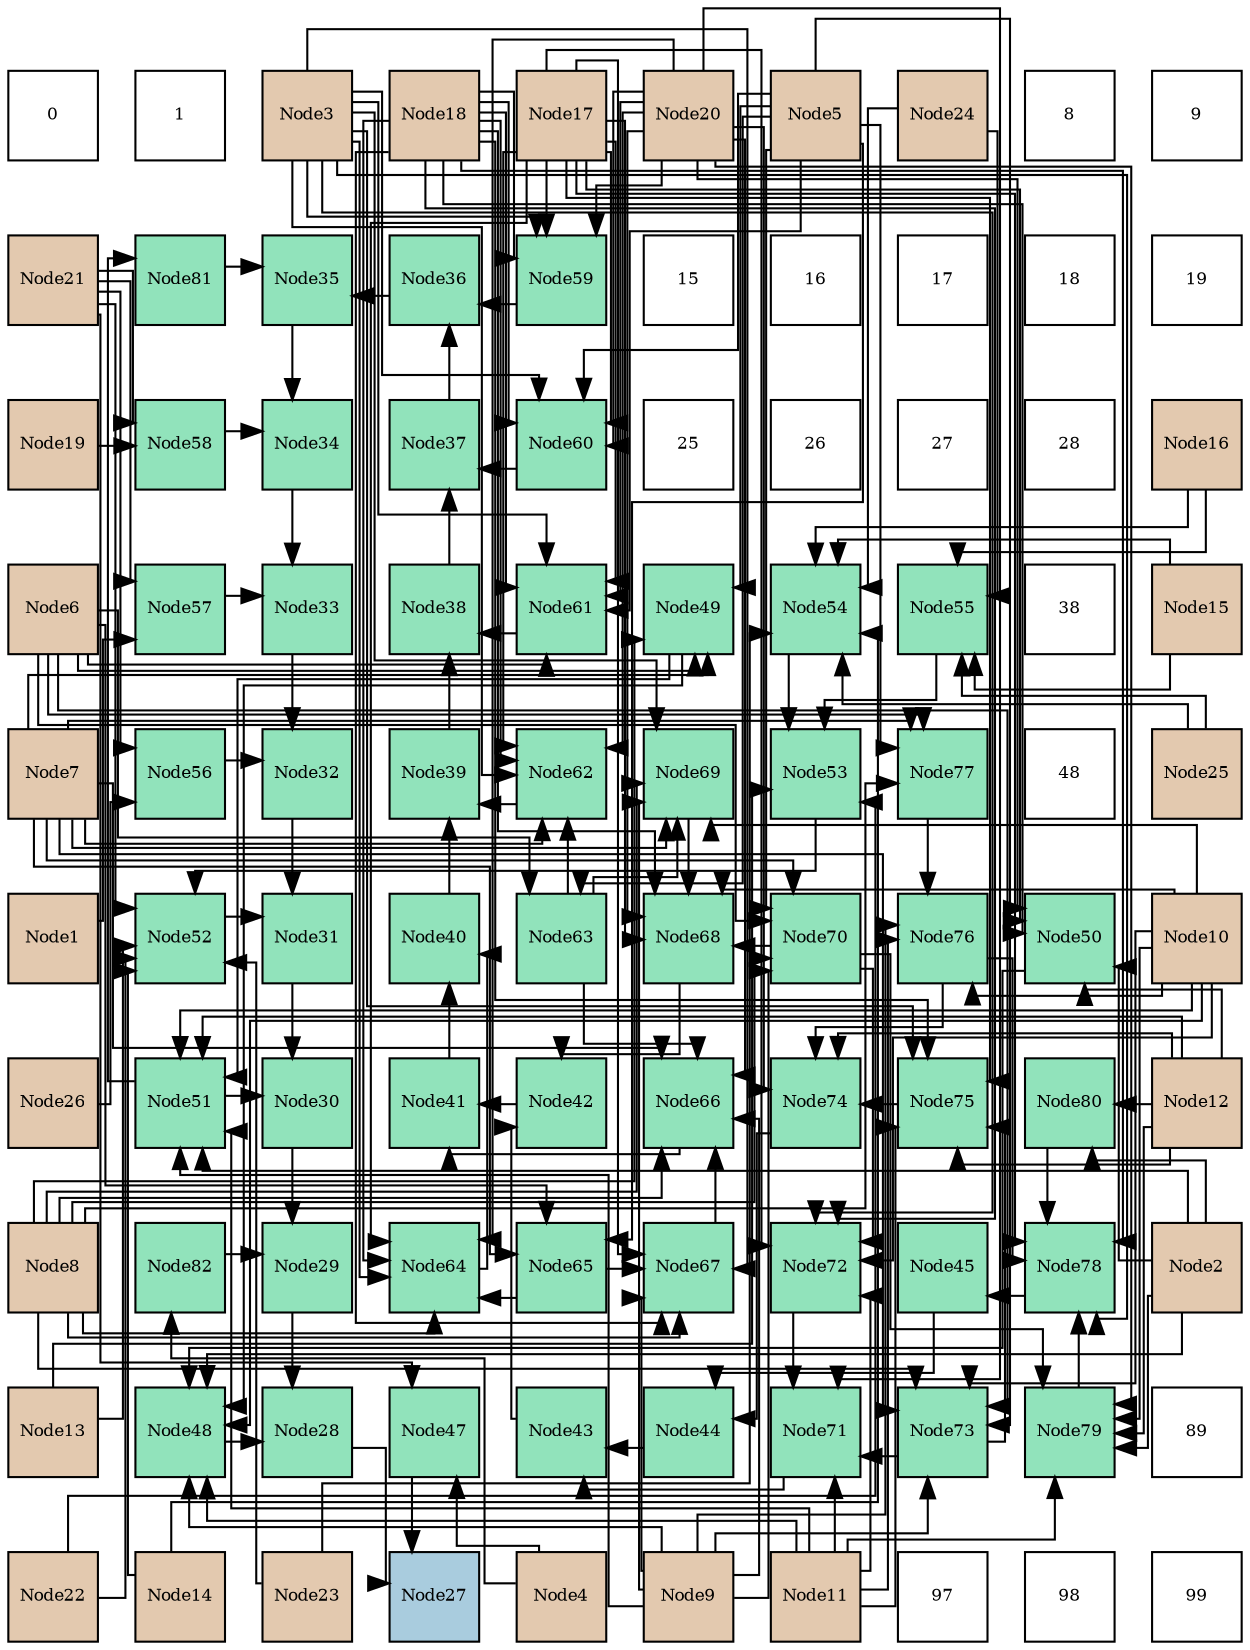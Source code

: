 digraph layout{
 rankdir=TB;
 splines=ortho;
 node [style=filled shape=square fixedsize=true width=0.6];
0[label="0", fontsize=8, fillcolor="#ffffff"];
1[label="1", fontsize=8, fillcolor="#ffffff"];
2[label="Node3", fontsize=8, fillcolor="#e3c9af"];
3[label="Node18", fontsize=8, fillcolor="#e3c9af"];
4[label="Node17", fontsize=8, fillcolor="#e3c9af"];
5[label="Node20", fontsize=8, fillcolor="#e3c9af"];
6[label="Node5", fontsize=8, fillcolor="#e3c9af"];
7[label="Node24", fontsize=8, fillcolor="#e3c9af"];
8[label="8", fontsize=8, fillcolor="#ffffff"];
9[label="9", fontsize=8, fillcolor="#ffffff"];
10[label="Node21", fontsize=8, fillcolor="#e3c9af"];
11[label="Node81", fontsize=8, fillcolor="#91e3bb"];
12[label="Node35", fontsize=8, fillcolor="#91e3bb"];
13[label="Node36", fontsize=8, fillcolor="#91e3bb"];
14[label="Node59", fontsize=8, fillcolor="#91e3bb"];
15[label="15", fontsize=8, fillcolor="#ffffff"];
16[label="16", fontsize=8, fillcolor="#ffffff"];
17[label="17", fontsize=8, fillcolor="#ffffff"];
18[label="18", fontsize=8, fillcolor="#ffffff"];
19[label="19", fontsize=8, fillcolor="#ffffff"];
20[label="Node19", fontsize=8, fillcolor="#e3c9af"];
21[label="Node58", fontsize=8, fillcolor="#91e3bb"];
22[label="Node34", fontsize=8, fillcolor="#91e3bb"];
23[label="Node37", fontsize=8, fillcolor="#91e3bb"];
24[label="Node60", fontsize=8, fillcolor="#91e3bb"];
25[label="25", fontsize=8, fillcolor="#ffffff"];
26[label="26", fontsize=8, fillcolor="#ffffff"];
27[label="27", fontsize=8, fillcolor="#ffffff"];
28[label="28", fontsize=8, fillcolor="#ffffff"];
29[label="Node16", fontsize=8, fillcolor="#e3c9af"];
30[label="Node6", fontsize=8, fillcolor="#e3c9af"];
31[label="Node57", fontsize=8, fillcolor="#91e3bb"];
32[label="Node33", fontsize=8, fillcolor="#91e3bb"];
33[label="Node38", fontsize=8, fillcolor="#91e3bb"];
34[label="Node61", fontsize=8, fillcolor="#91e3bb"];
35[label="Node49", fontsize=8, fillcolor="#91e3bb"];
36[label="Node54", fontsize=8, fillcolor="#91e3bb"];
37[label="Node55", fontsize=8, fillcolor="#91e3bb"];
38[label="38", fontsize=8, fillcolor="#ffffff"];
39[label="Node15", fontsize=8, fillcolor="#e3c9af"];
40[label="Node7", fontsize=8, fillcolor="#e3c9af"];
41[label="Node56", fontsize=8, fillcolor="#91e3bb"];
42[label="Node32", fontsize=8, fillcolor="#91e3bb"];
43[label="Node39", fontsize=8, fillcolor="#91e3bb"];
44[label="Node62", fontsize=8, fillcolor="#91e3bb"];
45[label="Node69", fontsize=8, fillcolor="#91e3bb"];
46[label="Node53", fontsize=8, fillcolor="#91e3bb"];
47[label="Node77", fontsize=8, fillcolor="#91e3bb"];
48[label="48", fontsize=8, fillcolor="#ffffff"];
49[label="Node25", fontsize=8, fillcolor="#e3c9af"];
50[label="Node1", fontsize=8, fillcolor="#e3c9af"];
51[label="Node52", fontsize=8, fillcolor="#91e3bb"];
52[label="Node31", fontsize=8, fillcolor="#91e3bb"];
53[label="Node40", fontsize=8, fillcolor="#91e3bb"];
54[label="Node63", fontsize=8, fillcolor="#91e3bb"];
55[label="Node68", fontsize=8, fillcolor="#91e3bb"];
56[label="Node70", fontsize=8, fillcolor="#91e3bb"];
57[label="Node76", fontsize=8, fillcolor="#91e3bb"];
58[label="Node50", fontsize=8, fillcolor="#91e3bb"];
59[label="Node10", fontsize=8, fillcolor="#e3c9af"];
60[label="Node26", fontsize=8, fillcolor="#e3c9af"];
61[label="Node51", fontsize=8, fillcolor="#91e3bb"];
62[label="Node30", fontsize=8, fillcolor="#91e3bb"];
63[label="Node41", fontsize=8, fillcolor="#91e3bb"];
64[label="Node42", fontsize=8, fillcolor="#91e3bb"];
65[label="Node66", fontsize=8, fillcolor="#91e3bb"];
66[label="Node74", fontsize=8, fillcolor="#91e3bb"];
67[label="Node75", fontsize=8, fillcolor="#91e3bb"];
68[label="Node80", fontsize=8, fillcolor="#91e3bb"];
69[label="Node12", fontsize=8, fillcolor="#e3c9af"];
70[label="Node8", fontsize=8, fillcolor="#e3c9af"];
71[label="Node82", fontsize=8, fillcolor="#91e3bb"];
72[label="Node29", fontsize=8, fillcolor="#91e3bb"];
73[label="Node64", fontsize=8, fillcolor="#91e3bb"];
74[label="Node65", fontsize=8, fillcolor="#91e3bb"];
75[label="Node67", fontsize=8, fillcolor="#91e3bb"];
76[label="Node72", fontsize=8, fillcolor="#91e3bb"];
77[label="Node45", fontsize=8, fillcolor="#91e3bb"];
78[label="Node78", fontsize=8, fillcolor="#91e3bb"];
79[label="Node2", fontsize=8, fillcolor="#e3c9af"];
80[label="Node13", fontsize=8, fillcolor="#e3c9af"];
81[label="Node48", fontsize=8, fillcolor="#91e3bb"];
82[label="Node28", fontsize=8, fillcolor="#91e3bb"];
83[label="Node47", fontsize=8, fillcolor="#91e3bb"];
84[label="Node43", fontsize=8, fillcolor="#91e3bb"];
85[label="Node44", fontsize=8, fillcolor="#91e3bb"];
86[label="Node71", fontsize=8, fillcolor="#91e3bb"];
87[label="Node73", fontsize=8, fillcolor="#91e3bb"];
88[label="Node79", fontsize=8, fillcolor="#91e3bb"];
89[label="89", fontsize=8, fillcolor="#ffffff"];
90[label="Node22", fontsize=8, fillcolor="#e3c9af"];
91[label="Node14", fontsize=8, fillcolor="#e3c9af"];
92[label="Node23", fontsize=8, fillcolor="#e3c9af"];
93[label="Node27", fontsize=8, fillcolor="#a9ccde"];
94[label="Node4", fontsize=8, fillcolor="#e3c9af"];
95[label="Node9", fontsize=8, fillcolor="#e3c9af"];
96[label="Node11", fontsize=8, fillcolor="#e3c9af"];
97[label="97", fontsize=8, fillcolor="#ffffff"];
98[label="98", fontsize=8, fillcolor="#ffffff"];
99[label="99", fontsize=8, fillcolor="#ffffff"];
edge [constraint=false, style=vis];82 -> 93;
83 -> 93;
72 -> 82;
81 -> 82;
62 -> 72;
71 -> 72;
52 -> 62;
61 -> 62;
42 -> 52;
51 -> 52;
32 -> 42;
41 -> 42;
22 -> 32;
31 -> 32;
12 -> 22;
21 -> 22;
13 -> 12;
11 -> 12;
23 -> 13;
14 -> 13;
33 -> 23;
24 -> 23;
43 -> 33;
34 -> 33;
53 -> 43;
44 -> 43;
63 -> 53;
73 -> 53;
64 -> 63;
65 -> 63;
84 -> 64;
55 -> 64;
85 -> 84;
86 -> 84;
77 -> 85;
66 -> 85;
78 -> 77;
46 -> 51;
80 -> 51;
91 -> 51;
10 -> 51;
90 -> 51;
92 -> 51;
75 -> 65;
54 -> 65;
40 -> 65;
70 -> 65;
95 -> 65;
5 -> 65;
45 -> 55;
56 -> 55;
59 -> 55;
4 -> 55;
3 -> 55;
5 -> 55;
76 -> 86;
87 -> 86;
96 -> 86;
5 -> 86;
67 -> 66;
57 -> 66;
69 -> 66;
5 -> 66;
57 -> 78;
88 -> 78;
68 -> 78;
2 -> 78;
4 -> 78;
3 -> 78;
61 -> 11;
35 -> 81;
58 -> 81;
79 -> 81;
95 -> 81;
59 -> 81;
96 -> 81;
35 -> 61;
79 -> 61;
95 -> 61;
59 -> 61;
96 -> 61;
69 -> 61;
36 -> 46;
37 -> 46;
80 -> 46;
90 -> 46;
54 -> 44;
2 -> 44;
40 -> 44;
4 -> 44;
3 -> 44;
5 -> 44;
74 -> 73;
2 -> 73;
70 -> 73;
4 -> 73;
3 -> 73;
5 -> 73;
74 -> 75;
2 -> 75;
70 -> 75;
95 -> 75;
4 -> 75;
3 -> 75;
54 -> 45;
2 -> 45;
40 -> 45;
70 -> 45;
95 -> 45;
59 -> 45;
56 -> 76;
2 -> 76;
59 -> 76;
96 -> 76;
4 -> 76;
3 -> 76;
87 -> 67;
2 -> 67;
96 -> 67;
69 -> 67;
4 -> 67;
3 -> 67;
47 -> 57;
95 -> 57;
59 -> 57;
96 -> 57;
56 -> 88;
79 -> 88;
59 -> 88;
96 -> 88;
69 -> 88;
5 -> 88;
94 -> 83;
10 -> 83;
6 -> 35;
30 -> 35;
40 -> 35;
70 -> 35;
79 -> 58;
69 -> 58;
4 -> 58;
3 -> 58;
5 -> 58;
91 -> 36;
39 -> 36;
29 -> 36;
92 -> 36;
7 -> 36;
49 -> 36;
39 -> 37;
29 -> 37;
7 -> 37;
49 -> 37;
10 -> 41;
60 -> 41;
50 -> 31;
10 -> 31;
20 -> 21;
10 -> 21;
2 -> 14;
4 -> 14;
3 -> 14;
5 -> 14;
2 -> 24;
6 -> 24;
4 -> 24;
3 -> 24;
5 -> 24;
2 -> 34;
6 -> 34;
30 -> 34;
4 -> 34;
3 -> 34;
5 -> 34;
6 -> 54;
30 -> 54;
6 -> 74;
30 -> 74;
40 -> 74;
6 -> 56;
30 -> 56;
40 -> 56;
70 -> 56;
95 -> 56;
6 -> 87;
30 -> 87;
40 -> 87;
70 -> 87;
95 -> 87;
59 -> 87;
6 -> 47;
30 -> 47;
40 -> 47;
70 -> 47;
79 -> 68;
69 -> 68;
94 -> 71;
edge [constraint=true, style=invis];
0 -> 10 -> 20 -> 30 -> 40 -> 50 -> 60 -> 70 -> 80 -> 90;
1 -> 11 -> 21 -> 31 -> 41 -> 51 -> 61 -> 71 -> 81 -> 91;
2 -> 12 -> 22 -> 32 -> 42 -> 52 -> 62 -> 72 -> 82 -> 92;
3 -> 13 -> 23 -> 33 -> 43 -> 53 -> 63 -> 73 -> 83 -> 93;
4 -> 14 -> 24 -> 34 -> 44 -> 54 -> 64 -> 74 -> 84 -> 94;
5 -> 15 -> 25 -> 35 -> 45 -> 55 -> 65 -> 75 -> 85 -> 95;
6 -> 16 -> 26 -> 36 -> 46 -> 56 -> 66 -> 76 -> 86 -> 96;
7 -> 17 -> 27 -> 37 -> 47 -> 57 -> 67 -> 77 -> 87 -> 97;
8 -> 18 -> 28 -> 38 -> 48 -> 58 -> 68 -> 78 -> 88 -> 98;
9 -> 19 -> 29 -> 39 -> 49 -> 59 -> 69 -> 79 -> 89 -> 99;
rank = same {0 -> 1 -> 2 -> 3 -> 4 -> 5 -> 6 -> 7 -> 8 -> 9};
rank = same {10 -> 11 -> 12 -> 13 -> 14 -> 15 -> 16 -> 17 -> 18 -> 19};
rank = same {20 -> 21 -> 22 -> 23 -> 24 -> 25 -> 26 -> 27 -> 28 -> 29};
rank = same {30 -> 31 -> 32 -> 33 -> 34 -> 35 -> 36 -> 37 -> 38 -> 39};
rank = same {40 -> 41 -> 42 -> 43 -> 44 -> 45 -> 46 -> 47 -> 48 -> 49};
rank = same {50 -> 51 -> 52 -> 53 -> 54 -> 55 -> 56 -> 57 -> 58 -> 59};
rank = same {60 -> 61 -> 62 -> 63 -> 64 -> 65 -> 66 -> 67 -> 68 -> 69};
rank = same {70 -> 71 -> 72 -> 73 -> 74 -> 75 -> 76 -> 77 -> 78 -> 79};
rank = same {80 -> 81 -> 82 -> 83 -> 84 -> 85 -> 86 -> 87 -> 88 -> 89};
rank = same {90 -> 91 -> 92 -> 93 -> 94 -> 95 -> 96 -> 97 -> 98 -> 99};
}